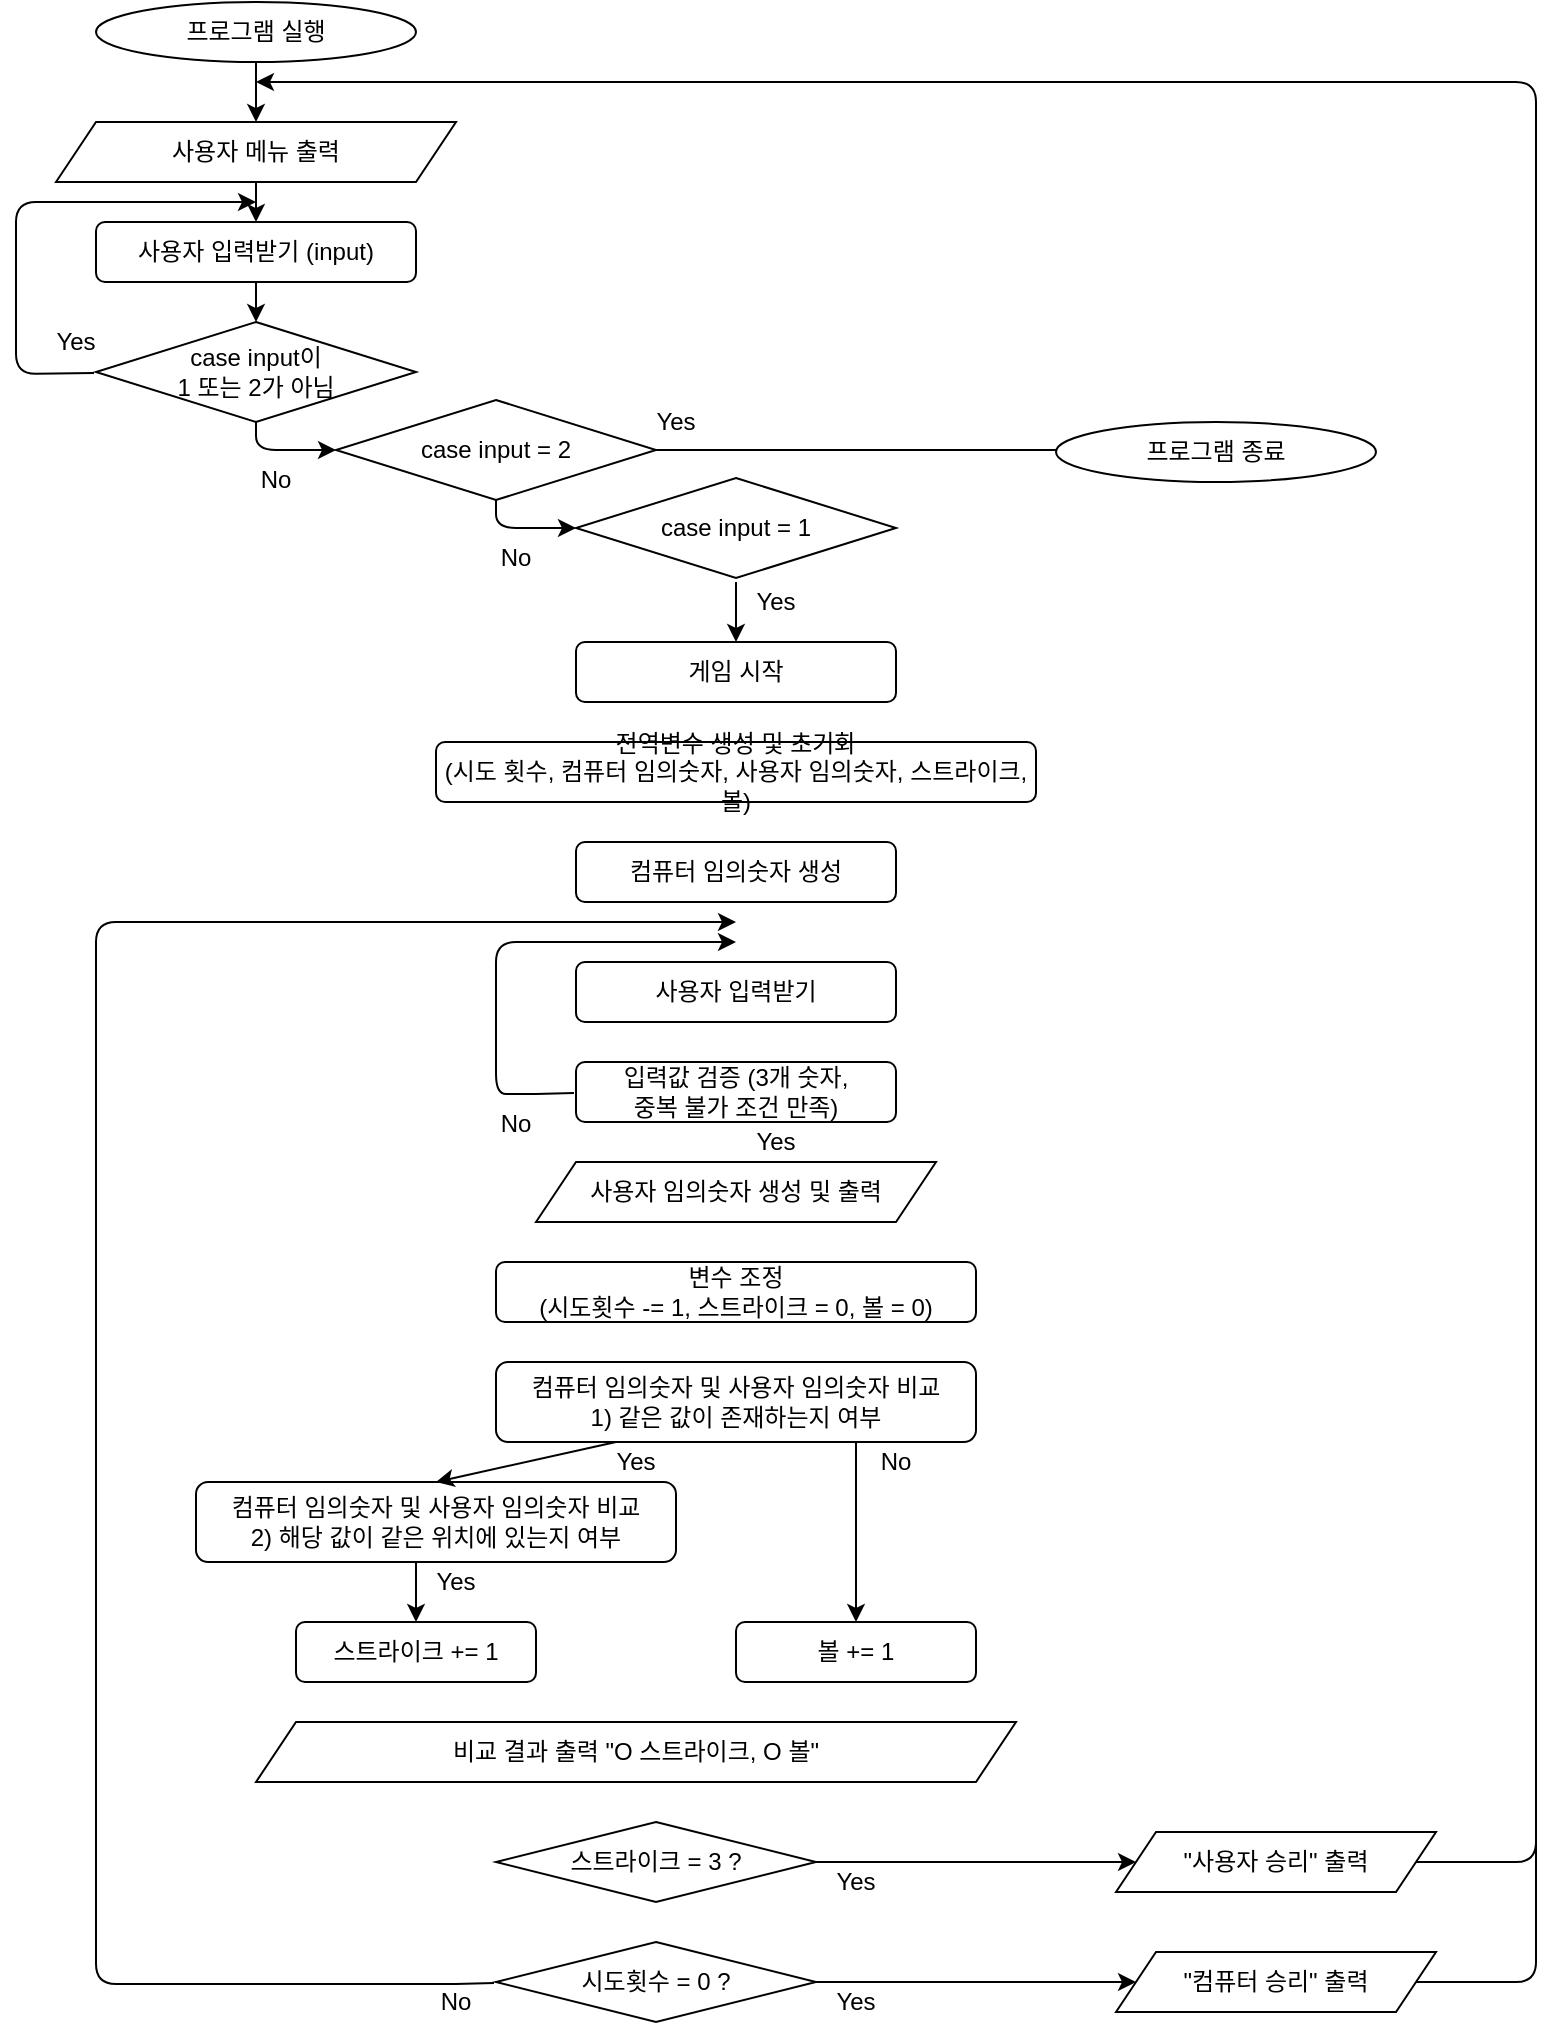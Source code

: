 <mxfile version="14.9.8" type="github">
  <diagram id="C5RBs43oDa-KdzZeNtuy" name="Page-1">
    <mxGraphModel dx="947" dy="769" grid="1" gridSize="10" guides="1" tooltips="1" connect="1" arrows="1" fold="1" page="1" pageScale="1" pageWidth="827" pageHeight="1169" math="0" shadow="0">
      <root>
        <mxCell id="WIyWlLk6GJQsqaUBKTNV-0" />
        <mxCell id="WIyWlLk6GJQsqaUBKTNV-1" parent="WIyWlLk6GJQsqaUBKTNV-0" />
        <mxCell id="wrmkeq0CH1wcc1o3O_WX-75" value="" style="edgeStyle=orthogonalEdgeStyle;rounded=0;orthogonalLoop=1;jettySize=auto;html=1;" edge="1" parent="WIyWlLk6GJQsqaUBKTNV-1" source="wrmkeq0CH1wcc1o3O_WX-0" target="wrmkeq0CH1wcc1o3O_WX-74">
          <mxGeometry relative="1" as="geometry" />
        </mxCell>
        <mxCell id="wrmkeq0CH1wcc1o3O_WX-0" value="프로그램 실행" style="ellipse;whiteSpace=wrap;html=1;" vertex="1" parent="WIyWlLk6GJQsqaUBKTNV-1">
          <mxGeometry x="80" y="20" width="160" height="30" as="geometry" />
        </mxCell>
        <mxCell id="wrmkeq0CH1wcc1o3O_WX-26" value="" style="edgeStyle=orthogonalEdgeStyle;rounded=0;orthogonalLoop=1;jettySize=auto;html=1;entryX=0.5;entryY=0;entryDx=0;entryDy=0;" edge="1" parent="WIyWlLk6GJQsqaUBKTNV-1" target="wrmkeq0CH1wcc1o3O_WX-2">
          <mxGeometry relative="1" as="geometry">
            <mxPoint x="160" y="110" as="sourcePoint" />
          </mxGeometry>
        </mxCell>
        <mxCell id="wrmkeq0CH1wcc1o3O_WX-2" value="사용자 입력받기 (input)" style="rounded=1;whiteSpace=wrap;html=1;" vertex="1" parent="WIyWlLk6GJQsqaUBKTNV-1">
          <mxGeometry x="80" y="130" width="160" height="30" as="geometry" />
        </mxCell>
        <mxCell id="wrmkeq0CH1wcc1o3O_WX-3" value="&lt;font style=&quot;font-size: 12px&quot;&gt;case input이 &lt;br&gt;1 또는 2가 아님&lt;/font&gt;" style="rhombus;whiteSpace=wrap;html=1;" vertex="1" parent="WIyWlLk6GJQsqaUBKTNV-1">
          <mxGeometry x="80" y="180" width="160" height="50" as="geometry" />
        </mxCell>
        <mxCell id="wrmkeq0CH1wcc1o3O_WX-5" value="" style="endArrow=classic;html=1;" edge="1" parent="WIyWlLk6GJQsqaUBKTNV-1">
          <mxGeometry width="50" height="50" relative="1" as="geometry">
            <mxPoint x="79" y="205.5" as="sourcePoint" />
            <mxPoint x="160" y="120" as="targetPoint" />
            <Array as="points">
              <mxPoint x="40" y="206" />
              <mxPoint x="40" y="120" />
            </Array>
          </mxGeometry>
        </mxCell>
        <mxCell id="wrmkeq0CH1wcc1o3O_WX-12" value="" style="endArrow=classic;html=1;exitX=0.5;exitY=1;exitDx=0;exitDy=0;entryX=0;entryY=0.5;entryDx=0;entryDy=0;" edge="1" parent="WIyWlLk6GJQsqaUBKTNV-1" source="wrmkeq0CH1wcc1o3O_WX-3" target="wrmkeq0CH1wcc1o3O_WX-44">
          <mxGeometry width="50" height="50" relative="1" as="geometry">
            <mxPoint x="440" y="160" as="sourcePoint" />
            <mxPoint x="440" y="187" as="targetPoint" />
            <Array as="points">
              <mxPoint x="160" y="244" />
            </Array>
          </mxGeometry>
        </mxCell>
        <mxCell id="wrmkeq0CH1wcc1o3O_WX-13" value="" style="endArrow=classic;html=1;exitX=0;exitY=0;exitDx=0;exitDy=0;" edge="1" parent="WIyWlLk6GJQsqaUBKTNV-1" source="wrmkeq0CH1wcc1o3O_WX-54">
          <mxGeometry width="50" height="50" relative="1" as="geometry">
            <mxPoint x="730" y="83" as="sourcePoint" />
            <mxPoint x="400" y="340" as="targetPoint" />
            <Array as="points" />
          </mxGeometry>
        </mxCell>
        <mxCell id="wrmkeq0CH1wcc1o3O_WX-27" value="No" style="text;html=1;strokeColor=none;fillColor=none;align=center;verticalAlign=middle;whiteSpace=wrap;rounded=0;" vertex="1" parent="WIyWlLk6GJQsqaUBKTNV-1">
          <mxGeometry x="150" y="249" width="40" height="20" as="geometry" />
        </mxCell>
        <mxCell id="wrmkeq0CH1wcc1o3O_WX-34" value="Yes" style="text;html=1;strokeColor=none;fillColor=none;align=center;verticalAlign=middle;whiteSpace=wrap;rounded=0;" vertex="1" parent="WIyWlLk6GJQsqaUBKTNV-1">
          <mxGeometry x="50" y="180" width="40" height="20" as="geometry" />
        </mxCell>
        <mxCell id="wrmkeq0CH1wcc1o3O_WX-35" value="Yes" style="text;html=1;strokeColor=none;fillColor=none;align=center;verticalAlign=middle;whiteSpace=wrap;rounded=0;" vertex="1" parent="WIyWlLk6GJQsqaUBKTNV-1">
          <mxGeometry x="350" y="220" width="40" height="20" as="geometry" />
        </mxCell>
        <mxCell id="wrmkeq0CH1wcc1o3O_WX-42" value="Yes" style="text;html=1;strokeColor=none;fillColor=none;align=center;verticalAlign=middle;whiteSpace=wrap;rounded=0;" vertex="1" parent="WIyWlLk6GJQsqaUBKTNV-1">
          <mxGeometry x="330" y="740" width="40" height="20" as="geometry" />
        </mxCell>
        <mxCell id="wrmkeq0CH1wcc1o3O_WX-43" value="" style="edgeStyle=orthogonalEdgeStyle;rounded=0;orthogonalLoop=1;jettySize=auto;html=1;entryX=0.5;entryY=0;entryDx=0;entryDy=0;exitX=0.5;exitY=1;exitDx=0;exitDy=0;" edge="1" parent="WIyWlLk6GJQsqaUBKTNV-1" source="wrmkeq0CH1wcc1o3O_WX-2" target="wrmkeq0CH1wcc1o3O_WX-3">
          <mxGeometry relative="1" as="geometry">
            <mxPoint x="170" y="110" as="sourcePoint" />
            <mxPoint x="170" y="140" as="targetPoint" />
          </mxGeometry>
        </mxCell>
        <mxCell id="wrmkeq0CH1wcc1o3O_WX-44" value="case input = 2" style="rhombus;whiteSpace=wrap;html=1;" vertex="1" parent="WIyWlLk6GJQsqaUBKTNV-1">
          <mxGeometry x="200" y="219" width="160" height="50" as="geometry" />
        </mxCell>
        <mxCell id="wrmkeq0CH1wcc1o3O_WX-49" value="No" style="text;html=1;strokeColor=none;fillColor=none;align=center;verticalAlign=middle;whiteSpace=wrap;rounded=0;" vertex="1" parent="WIyWlLk6GJQsqaUBKTNV-1">
          <mxGeometry x="270" y="288" width="40" height="20" as="geometry" />
        </mxCell>
        <mxCell id="wrmkeq0CH1wcc1o3O_WX-50" value="" style="endArrow=classic;html=1;exitX=1;exitY=0.5;exitDx=0;exitDy=0;" edge="1" parent="WIyWlLk6GJQsqaUBKTNV-1">
          <mxGeometry width="50" height="50" relative="1" as="geometry">
            <mxPoint x="360" y="244" as="sourcePoint" />
            <mxPoint x="590" y="244" as="targetPoint" />
            <Array as="points">
              <mxPoint x="400" y="244" />
            </Array>
          </mxGeometry>
        </mxCell>
        <mxCell id="wrmkeq0CH1wcc1o3O_WX-51" value="case input = 1" style="rhombus;whiteSpace=wrap;html=1;" vertex="1" parent="WIyWlLk6GJQsqaUBKTNV-1">
          <mxGeometry x="320" y="258" width="160" height="50" as="geometry" />
        </mxCell>
        <mxCell id="wrmkeq0CH1wcc1o3O_WX-52" value="" style="endArrow=classic;html=1;entryX=0;entryY=0.5;entryDx=0;entryDy=0;exitX=0.5;exitY=1;exitDx=0;exitDy=0;" edge="1" parent="WIyWlLk6GJQsqaUBKTNV-1" source="wrmkeq0CH1wcc1o3O_WX-44" target="wrmkeq0CH1wcc1o3O_WX-51">
          <mxGeometry width="50" height="50" relative="1" as="geometry">
            <mxPoint x="190" y="260" as="sourcePoint" />
            <mxPoint x="210" y="254" as="targetPoint" />
            <Array as="points">
              <mxPoint x="280" y="283" />
            </Array>
          </mxGeometry>
        </mxCell>
        <mxCell id="wrmkeq0CH1wcc1o3O_WX-53" value="프로그램 종료" style="ellipse;whiteSpace=wrap;html=1;" vertex="1" parent="WIyWlLk6GJQsqaUBKTNV-1">
          <mxGeometry x="560" y="230" width="160" height="30" as="geometry" />
        </mxCell>
        <mxCell id="wrmkeq0CH1wcc1o3O_WX-54" value="Yes" style="text;html=1;strokeColor=none;fillColor=none;align=center;verticalAlign=middle;whiteSpace=wrap;rounded=0;" vertex="1" parent="WIyWlLk6GJQsqaUBKTNV-1">
          <mxGeometry x="400" y="310" width="40" height="20" as="geometry" />
        </mxCell>
        <mxCell id="wrmkeq0CH1wcc1o3O_WX-55" value="게임 시작" style="rounded=1;whiteSpace=wrap;html=1;" vertex="1" parent="WIyWlLk6GJQsqaUBKTNV-1">
          <mxGeometry x="320" y="340" width="160" height="30" as="geometry" />
        </mxCell>
        <mxCell id="wrmkeq0CH1wcc1o3O_WX-56" value="사용자 입력받기" style="rounded=1;whiteSpace=wrap;html=1;" vertex="1" parent="WIyWlLk6GJQsqaUBKTNV-1">
          <mxGeometry x="320" y="500" width="160" height="30" as="geometry" />
        </mxCell>
        <mxCell id="wrmkeq0CH1wcc1o3O_WX-57" value="입력값 검증 (3개 숫자, &lt;br&gt;중복 불가 조건 만족)" style="rounded=1;whiteSpace=wrap;html=1;" vertex="1" parent="WIyWlLk6GJQsqaUBKTNV-1">
          <mxGeometry x="320" y="550" width="160" height="30" as="geometry" />
        </mxCell>
        <mxCell id="wrmkeq0CH1wcc1o3O_WX-59" value="Yes" style="text;html=1;strokeColor=none;fillColor=none;align=center;verticalAlign=middle;whiteSpace=wrap;rounded=0;" vertex="1" parent="WIyWlLk6GJQsqaUBKTNV-1">
          <mxGeometry x="400" y="580" width="40" height="20" as="geometry" />
        </mxCell>
        <mxCell id="wrmkeq0CH1wcc1o3O_WX-60" value="" style="endArrow=classic;html=1;" edge="1" parent="WIyWlLk6GJQsqaUBKTNV-1">
          <mxGeometry width="50" height="50" relative="1" as="geometry">
            <mxPoint x="319" y="565.5" as="sourcePoint" />
            <mxPoint x="400" y="490" as="targetPoint" />
            <Array as="points">
              <mxPoint x="300" y="566" />
              <mxPoint x="280" y="566" />
              <mxPoint x="280" y="490" />
            </Array>
          </mxGeometry>
        </mxCell>
        <mxCell id="wrmkeq0CH1wcc1o3O_WX-63" value="No" style="text;html=1;strokeColor=none;fillColor=none;align=center;verticalAlign=middle;whiteSpace=wrap;rounded=0;" vertex="1" parent="WIyWlLk6GJQsqaUBKTNV-1">
          <mxGeometry x="270" y="570" width="40" height="21" as="geometry" />
        </mxCell>
        <mxCell id="wrmkeq0CH1wcc1o3O_WX-65" value="전역변수 생성 및 초기화&lt;br&gt;(시도 횟수, 컴퓨터 임의숫자, 사용자 임의숫자, 스트라이크, 볼)" style="rounded=1;whiteSpace=wrap;html=1;" vertex="1" parent="WIyWlLk6GJQsqaUBKTNV-1">
          <mxGeometry x="250" y="390" width="300" height="30" as="geometry" />
        </mxCell>
        <mxCell id="wrmkeq0CH1wcc1o3O_WX-66" value="컴퓨터 임의숫자 생성" style="rounded=1;whiteSpace=wrap;html=1;" vertex="1" parent="WIyWlLk6GJQsqaUBKTNV-1">
          <mxGeometry x="320" y="440" width="160" height="30" as="geometry" />
        </mxCell>
        <mxCell id="wrmkeq0CH1wcc1o3O_WX-67" value="변수 조정&lt;br&gt;(시도횟수 -= 1, 스트라이크 = 0, 볼 = 0)" style="rounded=1;whiteSpace=wrap;html=1;" vertex="1" parent="WIyWlLk6GJQsqaUBKTNV-1">
          <mxGeometry x="280" y="650" width="240" height="30" as="geometry" />
        </mxCell>
        <mxCell id="wrmkeq0CH1wcc1o3O_WX-68" value="컴퓨터 임의숫자 및 사용자 임의숫자 비교&lt;br&gt;1) 같은 값이 존재하는지 여부" style="rounded=1;whiteSpace=wrap;html=1;" vertex="1" parent="WIyWlLk6GJQsqaUBKTNV-1">
          <mxGeometry x="280" y="700" width="240" height="40" as="geometry" />
        </mxCell>
        <mxCell id="wrmkeq0CH1wcc1o3O_WX-71" value="컴퓨터 임의숫자 및 사용자 임의숫자 비교&lt;br&gt;2) 해당 값이 같은 위치에 있는지 여부" style="rounded=1;whiteSpace=wrap;html=1;" vertex="1" parent="WIyWlLk6GJQsqaUBKTNV-1">
          <mxGeometry x="130" y="760" width="240" height="40" as="geometry" />
        </mxCell>
        <mxCell id="wrmkeq0CH1wcc1o3O_WX-72" value="Yes" style="text;html=1;strokeColor=none;fillColor=none;align=center;verticalAlign=middle;whiteSpace=wrap;rounded=0;" vertex="1" parent="WIyWlLk6GJQsqaUBKTNV-1">
          <mxGeometry x="240" y="800" width="40" height="20" as="geometry" />
        </mxCell>
        <mxCell id="wrmkeq0CH1wcc1o3O_WX-73" value="&lt;span&gt;사용자 임의숫자 생성 및 출력&lt;/span&gt;" style="shape=parallelogram;perimeter=parallelogramPerimeter;whiteSpace=wrap;html=1;fixedSize=1;" vertex="1" parent="WIyWlLk6GJQsqaUBKTNV-1">
          <mxGeometry x="300" y="600" width="200" height="30" as="geometry" />
        </mxCell>
        <mxCell id="wrmkeq0CH1wcc1o3O_WX-74" value="사용자 메뉴 출력" style="shape=parallelogram;perimeter=parallelogramPerimeter;whiteSpace=wrap;html=1;fixedSize=1;" vertex="1" parent="WIyWlLk6GJQsqaUBKTNV-1">
          <mxGeometry x="60" y="80" width="200" height="30" as="geometry" />
        </mxCell>
        <mxCell id="wrmkeq0CH1wcc1o3O_WX-76" value="" style="endArrow=classic;html=1;entryX=0.5;entryY=0;entryDx=0;entryDy=0;" edge="1" parent="WIyWlLk6GJQsqaUBKTNV-1" target="wrmkeq0CH1wcc1o3O_WX-71">
          <mxGeometry width="50" height="50" relative="1" as="geometry">
            <mxPoint x="340" y="740" as="sourcePoint" />
            <mxPoint x="490" y="740" as="targetPoint" />
          </mxGeometry>
        </mxCell>
        <mxCell id="wrmkeq0CH1wcc1o3O_WX-77" value="" style="endArrow=classic;html=1;exitX=0.75;exitY=1;exitDx=0;exitDy=0;" edge="1" parent="WIyWlLk6GJQsqaUBKTNV-1" source="wrmkeq0CH1wcc1o3O_WX-68" target="wrmkeq0CH1wcc1o3O_WX-80">
          <mxGeometry width="50" height="50" relative="1" as="geometry">
            <mxPoint x="440" y="790" as="sourcePoint" />
            <mxPoint x="460" y="830" as="targetPoint" />
          </mxGeometry>
        </mxCell>
        <mxCell id="wrmkeq0CH1wcc1o3O_WX-78" value="" style="endArrow=classic;html=1;exitX=0.75;exitY=1;exitDx=0;exitDy=0;" edge="1" parent="WIyWlLk6GJQsqaUBKTNV-1">
          <mxGeometry width="50" height="50" relative="1" as="geometry">
            <mxPoint x="240" y="800" as="sourcePoint" />
            <mxPoint x="240" y="830" as="targetPoint" />
          </mxGeometry>
        </mxCell>
        <mxCell id="wrmkeq0CH1wcc1o3O_WX-79" value="비교 결과 출력 &quot;O 스트라이크, O 볼&quot;" style="shape=parallelogram;perimeter=parallelogramPerimeter;whiteSpace=wrap;html=1;fixedSize=1;" vertex="1" parent="WIyWlLk6GJQsqaUBKTNV-1">
          <mxGeometry x="160" y="880" width="380" height="30" as="geometry" />
        </mxCell>
        <mxCell id="wrmkeq0CH1wcc1o3O_WX-80" value="볼 += 1" style="rounded=1;whiteSpace=wrap;html=1;" vertex="1" parent="WIyWlLk6GJQsqaUBKTNV-1">
          <mxGeometry x="400" y="830" width="120" height="30" as="geometry" />
        </mxCell>
        <mxCell id="wrmkeq0CH1wcc1o3O_WX-81" value="스트라이크 += 1" style="rounded=1;whiteSpace=wrap;html=1;" vertex="1" parent="WIyWlLk6GJQsqaUBKTNV-1">
          <mxGeometry x="180" y="830" width="120" height="30" as="geometry" />
        </mxCell>
        <mxCell id="wrmkeq0CH1wcc1o3O_WX-82" value="No" style="text;html=1;strokeColor=none;fillColor=none;align=center;verticalAlign=middle;whiteSpace=wrap;rounded=0;" vertex="1" parent="WIyWlLk6GJQsqaUBKTNV-1">
          <mxGeometry x="460" y="740" width="40" height="20" as="geometry" />
        </mxCell>
        <mxCell id="wrmkeq0CH1wcc1o3O_WX-83" value="스트라이크 = 3 ?" style="rhombus;whiteSpace=wrap;html=1;" vertex="1" parent="WIyWlLk6GJQsqaUBKTNV-1">
          <mxGeometry x="280" y="930" width="160" height="40" as="geometry" />
        </mxCell>
        <mxCell id="wrmkeq0CH1wcc1o3O_WX-84" value="" style="endArrow=classic;html=1;exitX=1;exitY=0.5;exitDx=0;exitDy=0;entryX=0;entryY=0.5;entryDx=0;entryDy=0;" edge="1" parent="WIyWlLk6GJQsqaUBKTNV-1" source="wrmkeq0CH1wcc1o3O_WX-83" target="wrmkeq0CH1wcc1o3O_WX-85">
          <mxGeometry width="50" height="50" relative="1" as="geometry">
            <mxPoint x="440" y="790" as="sourcePoint" />
            <mxPoint x="710" y="950" as="targetPoint" />
          </mxGeometry>
        </mxCell>
        <mxCell id="wrmkeq0CH1wcc1o3O_WX-85" value="&quot;사용자 승리&quot; 출력" style="shape=parallelogram;perimeter=parallelogramPerimeter;whiteSpace=wrap;html=1;fixedSize=1;" vertex="1" parent="WIyWlLk6GJQsqaUBKTNV-1">
          <mxGeometry x="590" y="935" width="160" height="30" as="geometry" />
        </mxCell>
        <mxCell id="wrmkeq0CH1wcc1o3O_WX-86" value="Yes" style="text;html=1;strokeColor=none;fillColor=none;align=center;verticalAlign=middle;whiteSpace=wrap;rounded=0;" vertex="1" parent="WIyWlLk6GJQsqaUBKTNV-1">
          <mxGeometry x="440" y="950" width="40" height="20" as="geometry" />
        </mxCell>
        <mxCell id="wrmkeq0CH1wcc1o3O_WX-87" value="시도횟수 = 0 ?" style="rhombus;whiteSpace=wrap;html=1;" vertex="1" parent="WIyWlLk6GJQsqaUBKTNV-1">
          <mxGeometry x="280" y="990" width="160" height="40" as="geometry" />
        </mxCell>
        <mxCell id="wrmkeq0CH1wcc1o3O_WX-88" value="" style="endArrow=classic;html=1;exitX=1;exitY=0.5;exitDx=0;exitDy=0;entryX=0;entryY=0.5;entryDx=0;entryDy=0;" edge="1" parent="WIyWlLk6GJQsqaUBKTNV-1" target="wrmkeq0CH1wcc1o3O_WX-89">
          <mxGeometry width="50" height="50" relative="1" as="geometry">
            <mxPoint x="440" y="1010" as="sourcePoint" />
            <mxPoint x="710" y="1010" as="targetPoint" />
          </mxGeometry>
        </mxCell>
        <mxCell id="wrmkeq0CH1wcc1o3O_WX-89" value="&quot;컴퓨터 승리&quot; 출력" style="shape=parallelogram;perimeter=parallelogramPerimeter;whiteSpace=wrap;html=1;fixedSize=1;" vertex="1" parent="WIyWlLk6GJQsqaUBKTNV-1">
          <mxGeometry x="590" y="995" width="160" height="30" as="geometry" />
        </mxCell>
        <mxCell id="wrmkeq0CH1wcc1o3O_WX-90" value="Yes" style="text;html=1;strokeColor=none;fillColor=none;align=center;verticalAlign=middle;whiteSpace=wrap;rounded=0;" vertex="1" parent="WIyWlLk6GJQsqaUBKTNV-1">
          <mxGeometry x="440" y="1010" width="40" height="20" as="geometry" />
        </mxCell>
        <mxCell id="wrmkeq0CH1wcc1o3O_WX-91" value="No" style="text;html=1;strokeColor=none;fillColor=none;align=center;verticalAlign=middle;whiteSpace=wrap;rounded=0;" vertex="1" parent="WIyWlLk6GJQsqaUBKTNV-1">
          <mxGeometry x="240" y="1010" width="40" height="20" as="geometry" />
        </mxCell>
        <mxCell id="wrmkeq0CH1wcc1o3O_WX-92" value="" style="endArrow=classic;html=1;" edge="1" parent="WIyWlLk6GJQsqaUBKTNV-1">
          <mxGeometry width="50" height="50" relative="1" as="geometry">
            <mxPoint x="279" y="1010.5" as="sourcePoint" />
            <mxPoint x="400" y="480" as="targetPoint" />
            <Array as="points">
              <mxPoint x="260" y="1011" />
              <mxPoint x="80" y="1011" />
              <mxPoint x="80" y="480" />
            </Array>
          </mxGeometry>
        </mxCell>
        <mxCell id="wrmkeq0CH1wcc1o3O_WX-94" value="" style="endArrow=classic;html=1;exitX=1;exitY=0.5;exitDx=0;exitDy=0;" edge="1" parent="WIyWlLk6GJQsqaUBKTNV-1" source="wrmkeq0CH1wcc1o3O_WX-85">
          <mxGeometry width="50" height="50" relative="1" as="geometry">
            <mxPoint x="440" y="760" as="sourcePoint" />
            <mxPoint x="160" y="60" as="targetPoint" />
            <Array as="points">
              <mxPoint x="800" y="950" />
              <mxPoint x="800" y="60" />
            </Array>
          </mxGeometry>
        </mxCell>
        <mxCell id="wrmkeq0CH1wcc1o3O_WX-95" value="" style="endArrow=none;html=1;endFill=0;exitX=1;exitY=0.5;exitDx=0;exitDy=0;" edge="1" parent="WIyWlLk6GJQsqaUBKTNV-1" source="wrmkeq0CH1wcc1o3O_WX-89">
          <mxGeometry width="50" height="50" relative="1" as="geometry">
            <mxPoint x="690" y="790" as="sourcePoint" />
            <mxPoint x="800" y="940" as="targetPoint" />
            <Array as="points">
              <mxPoint x="800" y="1010" />
            </Array>
          </mxGeometry>
        </mxCell>
      </root>
    </mxGraphModel>
  </diagram>
</mxfile>
